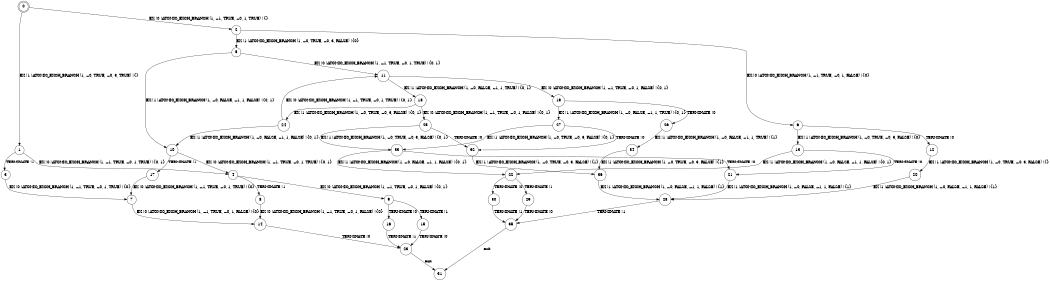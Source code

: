 digraph BCG {
size = "7, 10.5";
center = TRUE;
node [shape = circle];
0 [peripheries = 2];
0 -> 1 [label = "EX !1 !ATOMIC_EXCH_BRANCH (1, +0, TRUE, +0, 3, TRUE) !{}"];
0 -> 2 [label = "EX !0 !ATOMIC_EXCH_BRANCH (1, +1, TRUE, +0, 1, TRUE) !{}"];
1 -> 3 [label = "TERMINATE !1"];
1 -> 4 [label = "EX !0 !ATOMIC_EXCH_BRANCH (1, +1, TRUE, +0, 1, TRUE) !{0, 1}"];
2 -> 5 [label = "EX !1 !ATOMIC_EXCH_BRANCH (1, +0, TRUE, +0, 3, FALSE) !{0}"];
2 -> 6 [label = "EX !0 !ATOMIC_EXCH_BRANCH (1, +1, TRUE, +0, 1, FALSE) !{0}"];
3 -> 7 [label = "EX !0 !ATOMIC_EXCH_BRANCH (1, +1, TRUE, +0, 1, TRUE) !{0}"];
4 -> 8 [label = "TERMINATE !1"];
4 -> 9 [label = "EX !0 !ATOMIC_EXCH_BRANCH (1, +1, TRUE, +0, 1, FALSE) !{0, 1}"];
5 -> 10 [label = "EX !1 !ATOMIC_EXCH_BRANCH (1, +0, FALSE, +1, 1, FALSE) !{0, 1}"];
5 -> 11 [label = "EX !0 !ATOMIC_EXCH_BRANCH (1, +1, TRUE, +0, 1, TRUE) !{0, 1}"];
6 -> 12 [label = "TERMINATE !0"];
6 -> 13 [label = "EX !1 !ATOMIC_EXCH_BRANCH (1, +0, TRUE, +0, 3, FALSE) !{0}"];
7 -> 14 [label = "EX !0 !ATOMIC_EXCH_BRANCH (1, +1, TRUE, +0, 1, FALSE) !{0}"];
8 -> 14 [label = "EX !0 !ATOMIC_EXCH_BRANCH (1, +1, TRUE, +0, 1, FALSE) !{0}"];
9 -> 15 [label = "TERMINATE !1"];
9 -> 16 [label = "TERMINATE !0"];
10 -> 17 [label = "TERMINATE !1"];
10 -> 4 [label = "EX !0 !ATOMIC_EXCH_BRANCH (1, +1, TRUE, +0, 1, TRUE) !{0, 1}"];
11 -> 18 [label = "EX !1 !ATOMIC_EXCH_BRANCH (1, +0, FALSE, +1, 1, TRUE) !{0, 1}"];
11 -> 19 [label = "EX !0 !ATOMIC_EXCH_BRANCH (1, +1, TRUE, +0, 1, FALSE) !{0, 1}"];
12 -> 20 [label = "EX !1 !ATOMIC_EXCH_BRANCH (1, +0, TRUE, +0, 3, FALSE) !{}"];
13 -> 21 [label = "TERMINATE !0"];
13 -> 22 [label = "EX !1 !ATOMIC_EXCH_BRANCH (1, +0, FALSE, +1, 1, FALSE) !{0, 1}"];
14 -> 23 [label = "TERMINATE !0"];
15 -> 23 [label = "TERMINATE !0"];
16 -> 23 [label = "TERMINATE !1"];
17 -> 7 [label = "EX !0 !ATOMIC_EXCH_BRANCH (1, +1, TRUE, +0, 1, TRUE) !{0}"];
18 -> 24 [label = "EX !1 !ATOMIC_EXCH_BRANCH (1, +0, TRUE, +0, 3, FALSE) !{0, 1}"];
18 -> 25 [label = "EX !0 !ATOMIC_EXCH_BRANCH (1, +1, TRUE, +0, 1, FALSE) !{0, 1}"];
19 -> 26 [label = "TERMINATE !0"];
19 -> 27 [label = "EX !1 !ATOMIC_EXCH_BRANCH (1, +0, FALSE, +1, 1, TRUE) !{0, 1}"];
20 -> 28 [label = "EX !1 !ATOMIC_EXCH_BRANCH (1, +0, FALSE, +1, 1, FALSE) !{1}"];
21 -> 28 [label = "EX !1 !ATOMIC_EXCH_BRANCH (1, +0, FALSE, +1, 1, FALSE) !{1}"];
22 -> 29 [label = "TERMINATE !1"];
22 -> 30 [label = "TERMINATE !0"];
23 -> 31 [label = "exit"];
24 -> 10 [label = "EX !1 !ATOMIC_EXCH_BRANCH (1, +0, FALSE, +1, 1, FALSE) !{0, 1}"];
24 -> 11 [label = "EX !0 !ATOMIC_EXCH_BRANCH (1, +1, TRUE, +0, 1, TRUE) !{0, 1}"];
25 -> 32 [label = "TERMINATE !0"];
25 -> 33 [label = "EX !1 !ATOMIC_EXCH_BRANCH (1, +0, TRUE, +0, 3, FALSE) !{0, 1}"];
26 -> 34 [label = "EX !1 !ATOMIC_EXCH_BRANCH (1, +0, FALSE, +1, 1, TRUE) !{1}"];
27 -> 32 [label = "TERMINATE !0"];
27 -> 33 [label = "EX !1 !ATOMIC_EXCH_BRANCH (1, +0, TRUE, +0, 3, FALSE) !{0, 1}"];
28 -> 35 [label = "TERMINATE !1"];
29 -> 35 [label = "TERMINATE !0"];
30 -> 35 [label = "TERMINATE !1"];
32 -> 36 [label = "EX !1 !ATOMIC_EXCH_BRANCH (1, +0, TRUE, +0, 3, FALSE) !{1}"];
33 -> 21 [label = "TERMINATE !0"];
33 -> 22 [label = "EX !1 !ATOMIC_EXCH_BRANCH (1, +0, FALSE, +1, 1, FALSE) !{0, 1}"];
34 -> 36 [label = "EX !1 !ATOMIC_EXCH_BRANCH (1, +0, TRUE, +0, 3, FALSE) !{1}"];
35 -> 31 [label = "exit"];
36 -> 28 [label = "EX !1 !ATOMIC_EXCH_BRANCH (1, +0, FALSE, +1, 1, FALSE) !{1}"];
}
